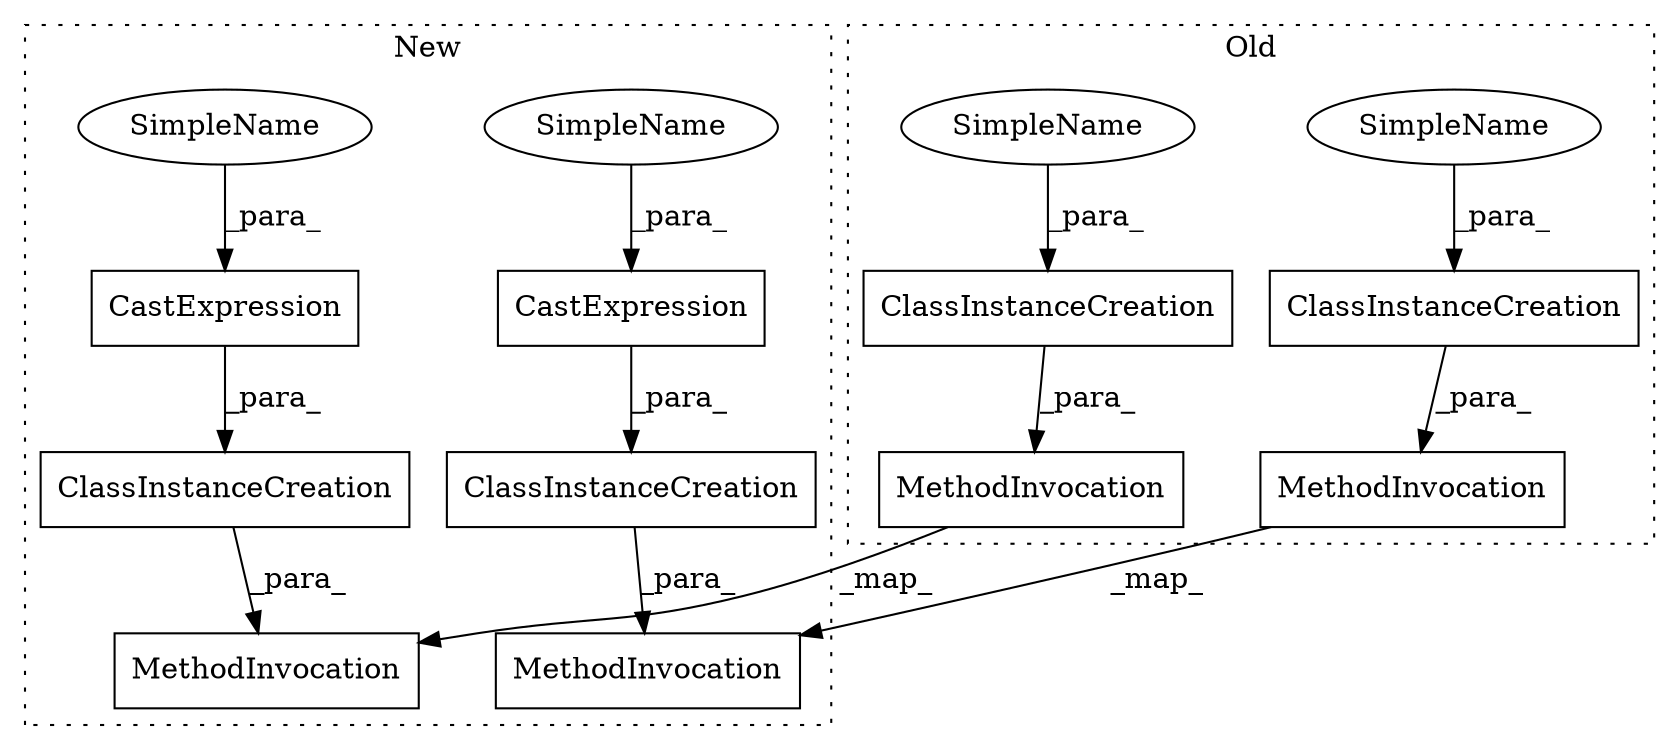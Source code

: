 digraph G {
subgraph cluster0 {
4 [label="ClassInstanceCreation" a="14" s="1203,1220" l="11,1" shape="box"];
6 [label="ClassInstanceCreation" a="14" s="770,787" l="11,1" shape="box"];
8 [label="MethodInvocation" a="32" s="760,788" l="10,1" shape="box"];
10 [label="MethodInvocation" a="32" s="1193,1221" l="10,1" shape="box"];
11 [label="SimpleName" a="42" s="781" l="6" shape="ellipse"];
13 [label="SimpleName" a="42" s="1214" l="6" shape="ellipse"];
label = "Old";
style="dotted";
}
subgraph cluster1 {
1 [label="CastExpression" a="11" s="902" l="45" shape="box"];
2 [label="CastExpression" a="11" s="1472" l="49" shape="box"];
3 [label="ClassInstanceCreation" a="14" s="1461,1527" l="11,1" shape="box"];
5 [label="ClassInstanceCreation" a="14" s="891,953" l="11,1" shape="box"];
7 [label="MethodInvocation" a="32" s="881,954" l="10,1" shape="box"];
9 [label="MethodInvocation" a="32" s="1451,1528" l="10,1" shape="box"];
12 [label="SimpleName" a="42" s="947" l="6" shape="ellipse"];
14 [label="SimpleName" a="42" s="1521" l="6" shape="ellipse"];
label = "New";
style="dotted";
}
1 -> 5 [label="_para_"];
2 -> 3 [label="_para_"];
3 -> 9 [label="_para_"];
4 -> 10 [label="_para_"];
5 -> 7 [label="_para_"];
6 -> 8 [label="_para_"];
8 -> 7 [label="_map_"];
10 -> 9 [label="_map_"];
11 -> 6 [label="_para_"];
12 -> 1 [label="_para_"];
13 -> 4 [label="_para_"];
14 -> 2 [label="_para_"];
}